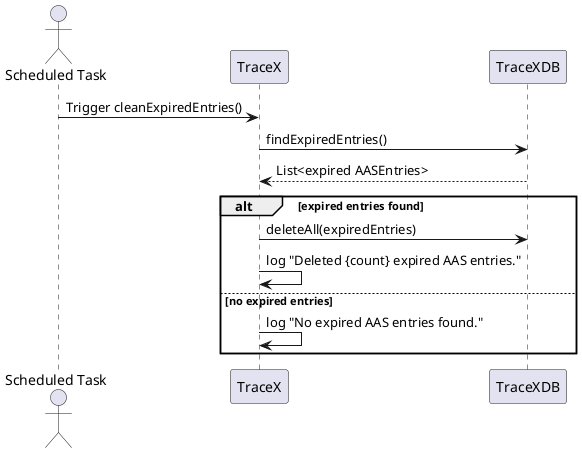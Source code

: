 @startuml
'autonumber

actor Cron as "Scheduled Task"
participant TraceX
participant "TraceXDB" as DB

Cron -> TraceX: Trigger cleanExpiredEntries()
TraceX -> DB: findExpiredEntries()
DB --> TraceX: List<expired AASEntries>

alt expired entries found
    TraceX -> DB: deleteAll(expiredEntries)
    TraceX -> TraceX: log "Deleted {count} expired AAS entries."
else no expired entries
    TraceX -> TraceX: log "No expired AAS entries found."
end

@enduml

